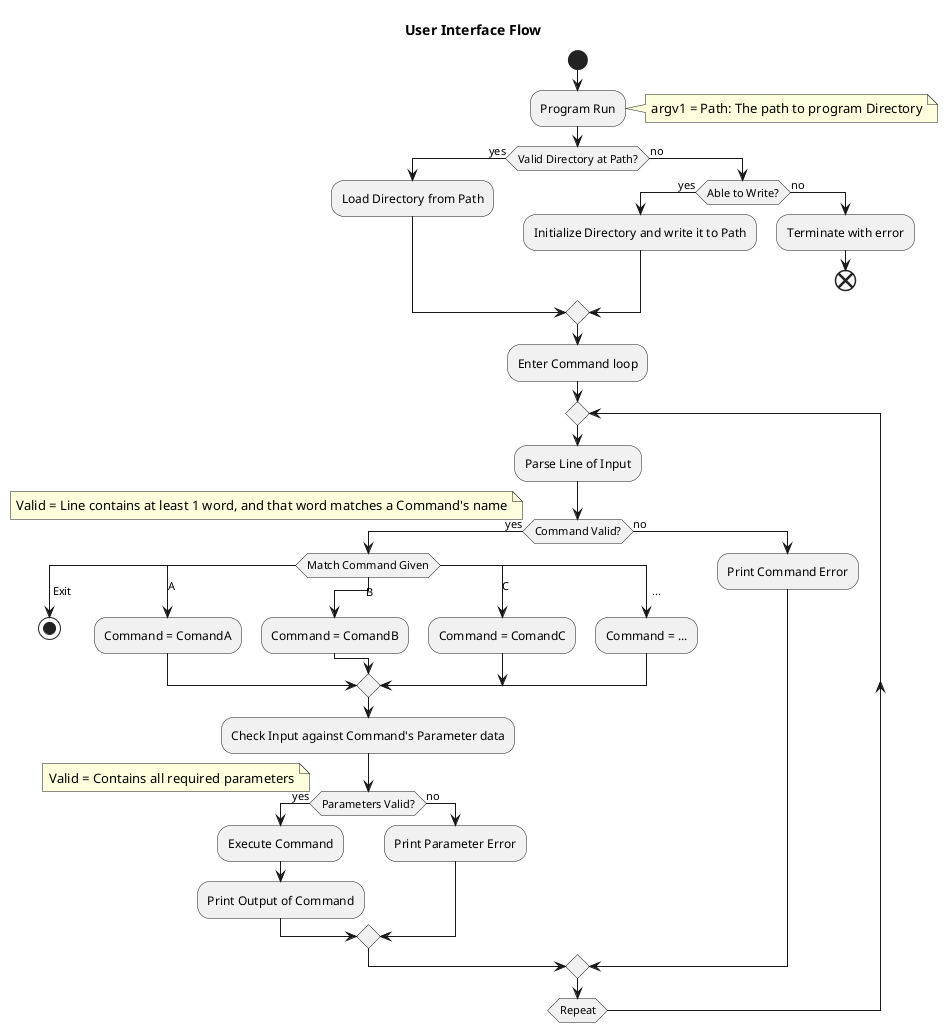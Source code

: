 @startuml

title User Interface Flow

start

:Program Run; 
note right: argv1 = Path: The path to program Directory

if (Valid Directory at Path?) then (yes)
  :Load Directory from Path;
else (no)
  if (Able to Write?) then (yes)
    :Initialize Directory and write it to Path;
  else (no)
    :Terminate with error;
    end
  endif
endif

:Enter Command loop;
repeat
:Parse Line of Input;

if (Command Valid?) then (yes)
note left: Valid = Line contains at least 1 word, and that word matches a Command's name
  switch (Match Command Given)
  case ( Exit )
    stop
  case (A)
    :Command = ComandA;
  case(           B)
    :Command = ComandB;
  case(C)
    :Command = ComandC;
  case (  ...)
    :Command = ...;
  endswitch
  :Check Input against Command's Parameter data;
  if (Parameters Valid?) then (yes)
  note left: Valid = Contains all required parameters
    :Execute Command;
    :Print Output of Command;
  else (no)
    :Print Parameter Error;
  endif
else (no)
  :Print Command Error;
endif
repeat while (Repeat)

@enduml